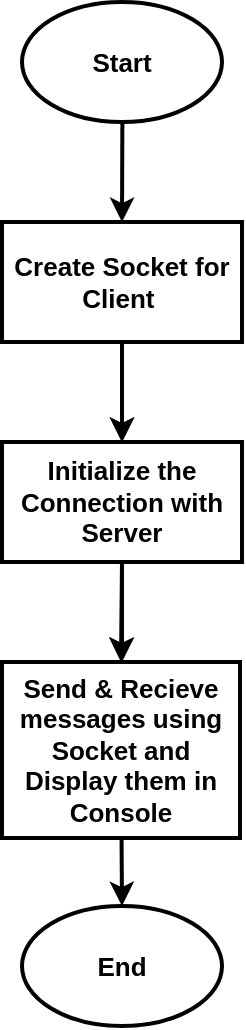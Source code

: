 <mxfile>
    <diagram id="MDHXABNlKQsNl8mTAnal" name="Page-1">
        <mxGraphModel dx="876" dy="598" grid="1" gridSize="10" guides="1" tooltips="1" connect="1" arrows="1" fold="1" page="1" pageScale="1" pageWidth="850" pageHeight="1100" math="0" shadow="0">
            <root>
                <mxCell id="0"/>
                <mxCell id="1" parent="0"/>
                <mxCell id="5" style="edgeStyle=none;html=1;entryX=0.5;entryY=0;entryDx=0;entryDy=0;strokeWidth=2;fontSize=13;fontStyle=1" edge="1" parent="1" source="2" target="4">
                    <mxGeometry relative="1" as="geometry"/>
                </mxCell>
                <mxCell id="2" value="Start" style="ellipse;whiteSpace=wrap;html=1;strokeWidth=2;shadow=0;fontSize=13;fontStyle=1" vertex="1" parent="1">
                    <mxGeometry x="341" y="50" width="100" height="60" as="geometry"/>
                </mxCell>
                <mxCell id="4" value="Create Socket for Client&amp;nbsp;" style="rounded=0;whiteSpace=wrap;html=1;strokeWidth=2;fontSize=13;fontStyle=1" vertex="1" parent="1">
                    <mxGeometry x="331" y="160" width="120" height="60" as="geometry"/>
                </mxCell>
                <mxCell id="6" style="edgeStyle=none;html=1;entryX=0.5;entryY=0;entryDx=0;entryDy=0;strokeWidth=2;fontSize=13;fontStyle=1" edge="1" parent="1" target="8">
                    <mxGeometry relative="1" as="geometry">
                        <mxPoint x="391" y="220" as="sourcePoint"/>
                    </mxGeometry>
                </mxCell>
                <mxCell id="7" value="" style="endArrow=classic;html=1;exitX=0.5;exitY=1;exitDx=0;exitDy=0;strokeWidth=2;fontSize=13;fontStyle=1" edge="1" parent="1">
                    <mxGeometry width="50" height="50" relative="1" as="geometry">
                        <mxPoint x="391" y="220" as="sourcePoint"/>
                        <mxPoint x="391" y="270" as="targetPoint"/>
                    </mxGeometry>
                </mxCell>
                <mxCell id="8" value="Initialize the Connection with Server" style="rounded=0;whiteSpace=wrap;html=1;strokeWidth=2;fontSize=13;fontStyle=1" vertex="1" parent="1">
                    <mxGeometry x="331" y="270" width="120" height="60" as="geometry"/>
                </mxCell>
                <mxCell id="9" style="edgeStyle=none;html=1;entryX=0.5;entryY=0;entryDx=0;entryDy=0;strokeWidth=2;fontSize=13;fontStyle=1" edge="1" parent="1" target="11">
                    <mxGeometry relative="1" as="geometry">
                        <mxPoint x="391" y="330" as="sourcePoint"/>
                    </mxGeometry>
                </mxCell>
                <mxCell id="10" value="" style="endArrow=classic;html=1;exitX=0.5;exitY=1;exitDx=0;exitDy=0;strokeWidth=2;fontSize=13;fontStyle=1" edge="1" parent="1">
                    <mxGeometry width="50" height="50" relative="1" as="geometry">
                        <mxPoint x="391" y="330" as="sourcePoint"/>
                        <mxPoint x="391" y="380" as="targetPoint"/>
                    </mxGeometry>
                </mxCell>
                <mxCell id="16" style="edgeStyle=none;html=1;entryX=0.5;entryY=0;entryDx=0;entryDy=0;strokeWidth=2;fontSize=13;fontStyle=1" edge="1" parent="1" source="11" target="15">
                    <mxGeometry relative="1" as="geometry"/>
                </mxCell>
                <mxCell id="11" value="Send &amp;amp; Recieve messages using Socket and Display them in Console" style="rounded=0;whiteSpace=wrap;html=1;strokeWidth=2;fontSize=13;fontStyle=1" vertex="1" parent="1">
                    <mxGeometry x="331" y="380" width="119" height="88" as="geometry"/>
                </mxCell>
                <mxCell id="15" value="End" style="ellipse;whiteSpace=wrap;html=1;strokeWidth=2;shadow=0;fontSize=13;fontStyle=1" vertex="1" parent="1">
                    <mxGeometry x="341" y="502" width="100" height="60" as="geometry"/>
                </mxCell>
            </root>
        </mxGraphModel>
    </diagram>
</mxfile>
